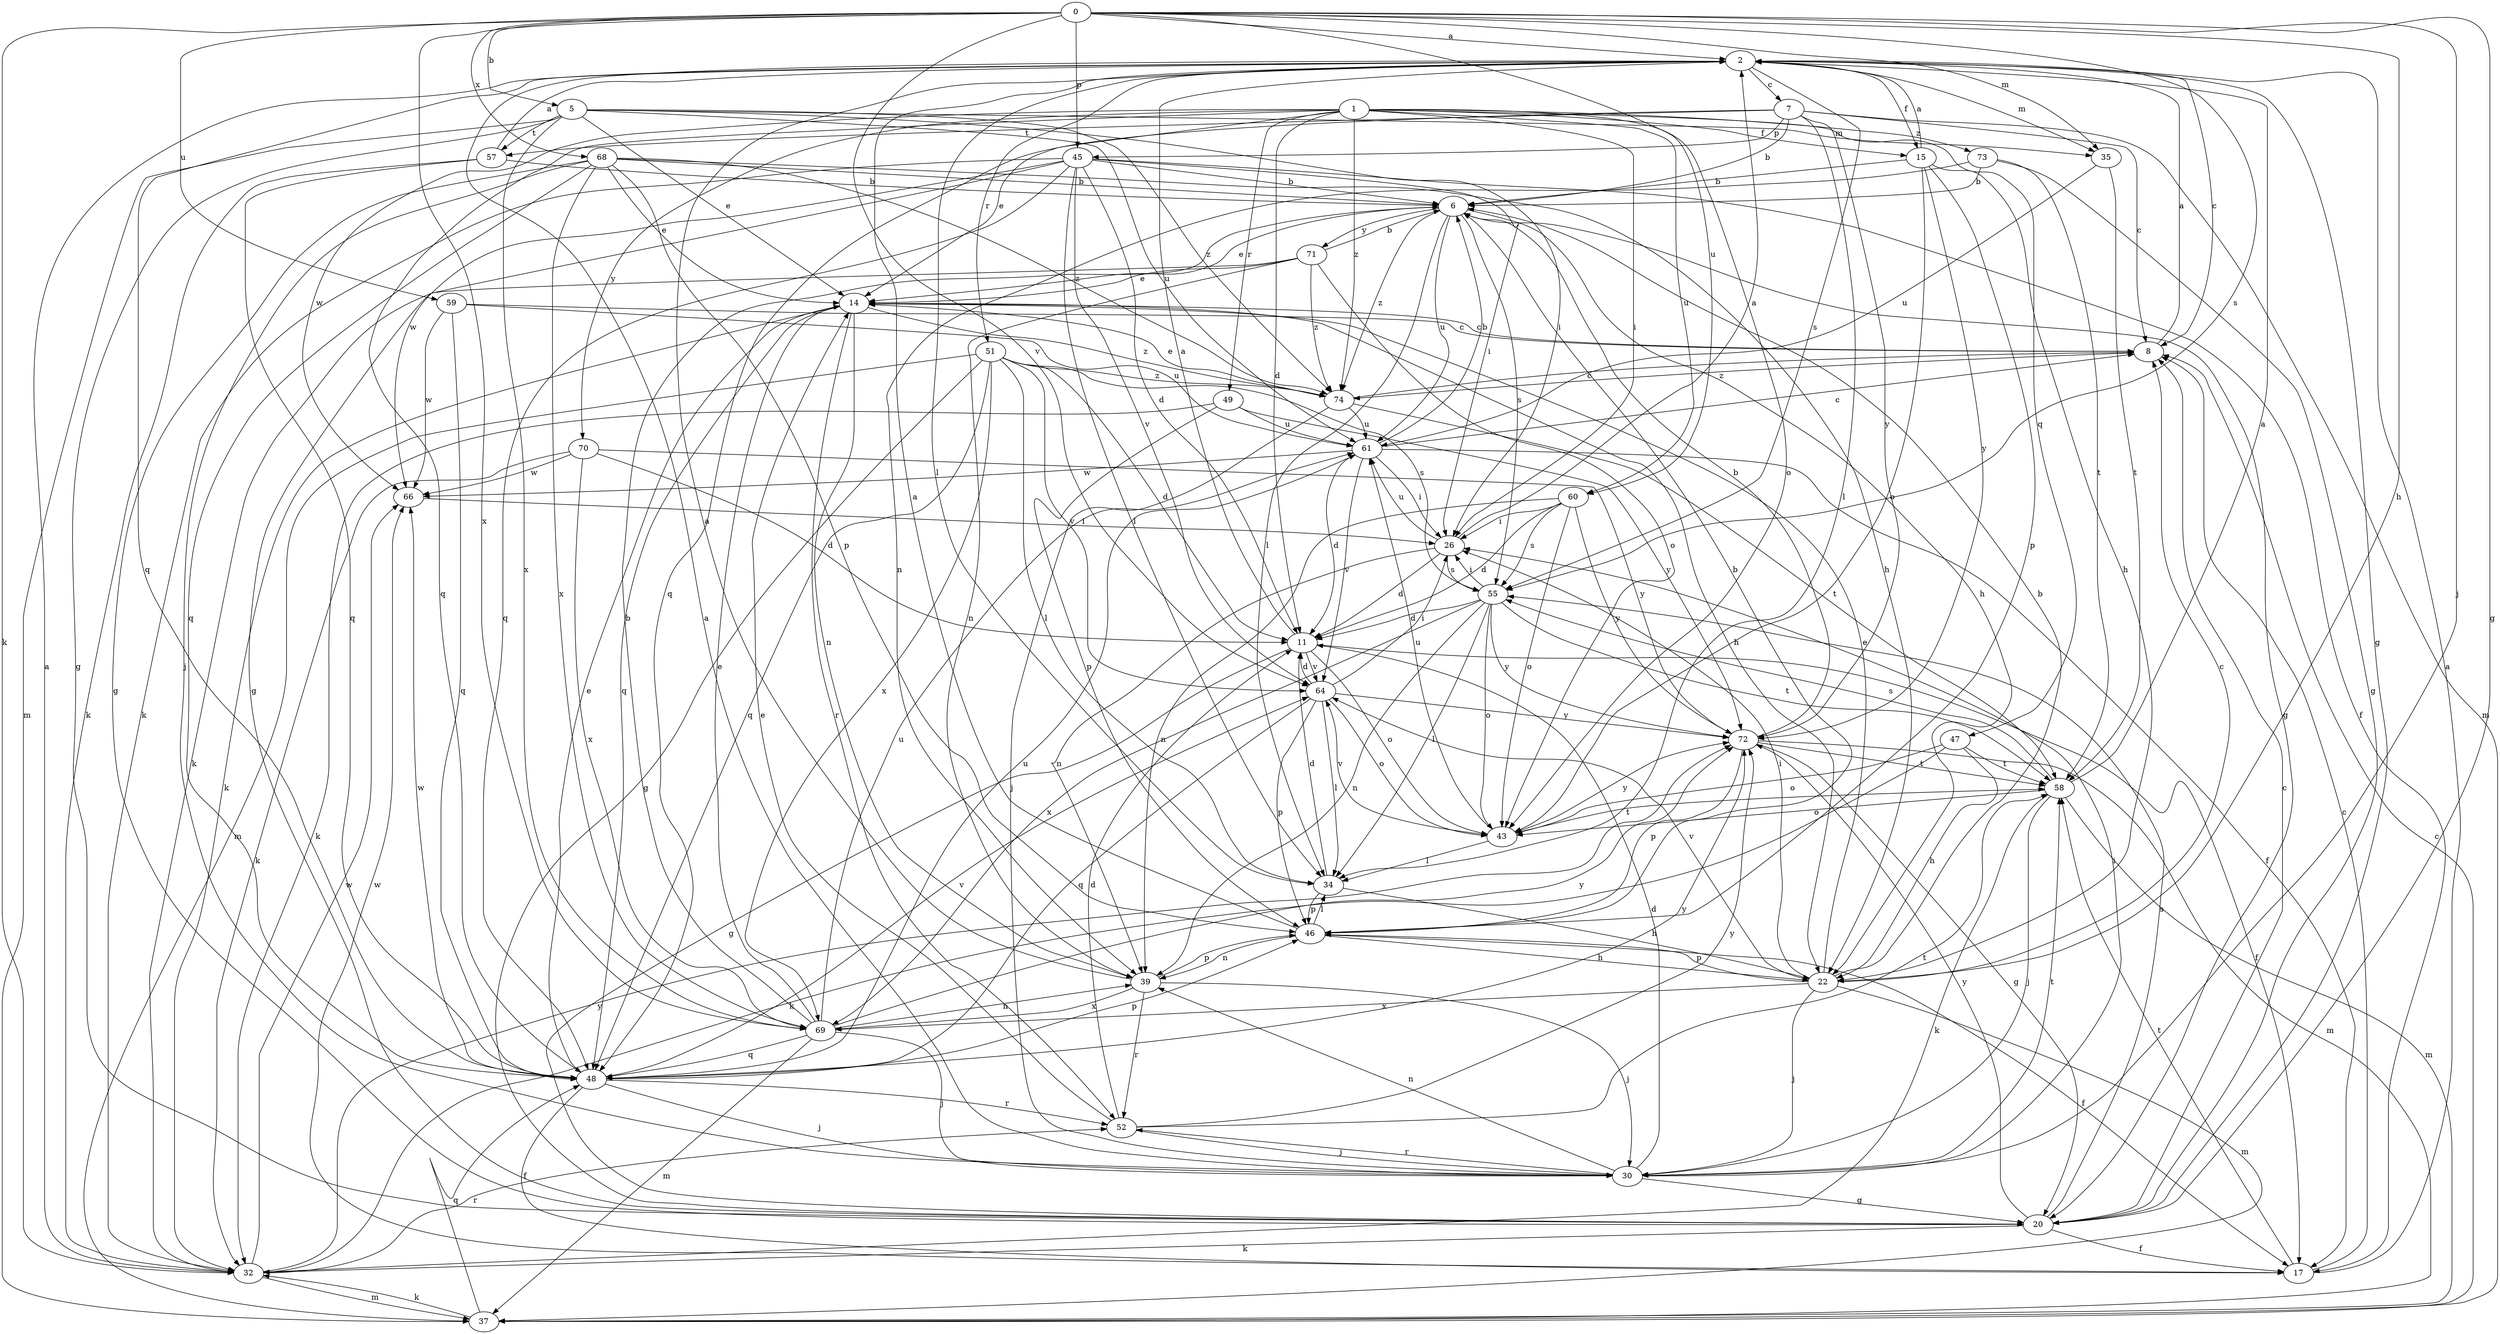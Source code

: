 strict digraph  {
0;
1;
2;
5;
6;
7;
8;
11;
14;
15;
17;
20;
22;
26;
30;
32;
34;
35;
37;
39;
43;
45;
46;
47;
48;
49;
51;
52;
55;
57;
58;
59;
60;
61;
64;
66;
68;
69;
70;
71;
72;
73;
74;
0 -> 2  [label=a];
0 -> 5  [label=b];
0 -> 20  [label=g];
0 -> 22  [label=h];
0 -> 30  [label=j];
0 -> 32  [label=k];
0 -> 35  [label=m];
0 -> 45  [label=p];
0 -> 55  [label=s];
0 -> 59  [label=u];
0 -> 60  [label=u];
0 -> 64  [label=v];
0 -> 68  [label=x];
0 -> 69  [label=x];
1 -> 11  [label=d];
1 -> 14  [label=e];
1 -> 15  [label=f];
1 -> 26  [label=i];
1 -> 43  [label=o];
1 -> 47  [label=q];
1 -> 48  [label=q];
1 -> 49  [label=r];
1 -> 60  [label=u];
1 -> 66  [label=w];
1 -> 70  [label=y];
1 -> 73  [label=z];
1 -> 74  [label=z];
2 -> 7  [label=c];
2 -> 8  [label=c];
2 -> 15  [label=f];
2 -> 20  [label=g];
2 -> 34  [label=l];
2 -> 35  [label=m];
2 -> 48  [label=q];
2 -> 51  [label=r];
2 -> 55  [label=s];
5 -> 14  [label=e];
5 -> 20  [label=g];
5 -> 26  [label=i];
5 -> 35  [label=m];
5 -> 37  [label=m];
5 -> 57  [label=t];
5 -> 61  [label=u];
5 -> 69  [label=x];
5 -> 74  [label=z];
6 -> 14  [label=e];
6 -> 20  [label=g];
6 -> 22  [label=h];
6 -> 34  [label=l];
6 -> 55  [label=s];
6 -> 61  [label=u];
6 -> 71  [label=y];
6 -> 74  [label=z];
7 -> 6  [label=b];
7 -> 8  [label=c];
7 -> 34  [label=l];
7 -> 37  [label=m];
7 -> 45  [label=p];
7 -> 48  [label=q];
7 -> 57  [label=t];
7 -> 72  [label=y];
8 -> 2  [label=a];
8 -> 74  [label=z];
11 -> 2  [label=a];
11 -> 17  [label=f];
11 -> 20  [label=g];
11 -> 43  [label=o];
11 -> 64  [label=v];
14 -> 8  [label=c];
14 -> 22  [label=h];
14 -> 32  [label=k];
14 -> 39  [label=n];
14 -> 48  [label=q];
14 -> 52  [label=r];
14 -> 74  [label=z];
15 -> 2  [label=a];
15 -> 6  [label=b];
15 -> 22  [label=h];
15 -> 43  [label=o];
15 -> 46  [label=p];
15 -> 72  [label=y];
17 -> 2  [label=a];
17 -> 8  [label=c];
17 -> 58  [label=t];
17 -> 66  [label=w];
20 -> 8  [label=c];
20 -> 17  [label=f];
20 -> 32  [label=k];
20 -> 55  [label=s];
20 -> 72  [label=y];
22 -> 6  [label=b];
22 -> 8  [label=c];
22 -> 14  [label=e];
22 -> 26  [label=i];
22 -> 30  [label=j];
22 -> 37  [label=m];
22 -> 46  [label=p];
22 -> 64  [label=v];
22 -> 69  [label=x];
26 -> 2  [label=a];
26 -> 11  [label=d];
26 -> 39  [label=n];
26 -> 55  [label=s];
26 -> 61  [label=u];
30 -> 2  [label=a];
30 -> 11  [label=d];
30 -> 20  [label=g];
30 -> 26  [label=i];
30 -> 39  [label=n];
30 -> 52  [label=r];
30 -> 58  [label=t];
32 -> 2  [label=a];
32 -> 37  [label=m];
32 -> 52  [label=r];
32 -> 66  [label=w];
32 -> 72  [label=y];
34 -> 11  [label=d];
34 -> 22  [label=h];
34 -> 46  [label=p];
35 -> 58  [label=t];
35 -> 61  [label=u];
37 -> 8  [label=c];
37 -> 32  [label=k];
37 -> 48  [label=q];
39 -> 2  [label=a];
39 -> 30  [label=j];
39 -> 46  [label=p];
39 -> 52  [label=r];
39 -> 69  [label=x];
43 -> 34  [label=l];
43 -> 58  [label=t];
43 -> 61  [label=u];
43 -> 64  [label=v];
43 -> 72  [label=y];
45 -> 6  [label=b];
45 -> 11  [label=d];
45 -> 17  [label=f];
45 -> 20  [label=g];
45 -> 26  [label=i];
45 -> 32  [label=k];
45 -> 34  [label=l];
45 -> 48  [label=q];
45 -> 64  [label=v];
45 -> 66  [label=w];
46 -> 2  [label=a];
46 -> 6  [label=b];
46 -> 17  [label=f];
46 -> 22  [label=h];
46 -> 34  [label=l];
46 -> 39  [label=n];
47 -> 22  [label=h];
47 -> 32  [label=k];
47 -> 43  [label=o];
47 -> 58  [label=t];
48 -> 14  [label=e];
48 -> 17  [label=f];
48 -> 30  [label=j];
48 -> 46  [label=p];
48 -> 52  [label=r];
48 -> 61  [label=u];
48 -> 64  [label=v];
48 -> 66  [label=w];
48 -> 72  [label=y];
49 -> 32  [label=k];
49 -> 46  [label=p];
49 -> 61  [label=u];
49 -> 72  [label=y];
51 -> 11  [label=d];
51 -> 20  [label=g];
51 -> 34  [label=l];
51 -> 37  [label=m];
51 -> 48  [label=q];
51 -> 55  [label=s];
51 -> 64  [label=v];
51 -> 69  [label=x];
51 -> 74  [label=z];
52 -> 11  [label=d];
52 -> 14  [label=e];
52 -> 30  [label=j];
52 -> 58  [label=t];
52 -> 72  [label=y];
55 -> 11  [label=d];
55 -> 26  [label=i];
55 -> 34  [label=l];
55 -> 39  [label=n];
55 -> 43  [label=o];
55 -> 58  [label=t];
55 -> 69  [label=x];
55 -> 72  [label=y];
57 -> 2  [label=a];
57 -> 6  [label=b];
57 -> 32  [label=k];
57 -> 48  [label=q];
58 -> 2  [label=a];
58 -> 30  [label=j];
58 -> 32  [label=k];
58 -> 37  [label=m];
58 -> 43  [label=o];
58 -> 55  [label=s];
59 -> 8  [label=c];
59 -> 48  [label=q];
59 -> 61  [label=u];
59 -> 66  [label=w];
60 -> 11  [label=d];
60 -> 26  [label=i];
60 -> 39  [label=n];
60 -> 43  [label=o];
60 -> 55  [label=s];
60 -> 72  [label=y];
61 -> 6  [label=b];
61 -> 8  [label=c];
61 -> 11  [label=d];
61 -> 17  [label=f];
61 -> 26  [label=i];
61 -> 64  [label=v];
61 -> 66  [label=w];
64 -> 11  [label=d];
64 -> 26  [label=i];
64 -> 34  [label=l];
64 -> 43  [label=o];
64 -> 46  [label=p];
64 -> 48  [label=q];
64 -> 72  [label=y];
66 -> 26  [label=i];
68 -> 6  [label=b];
68 -> 14  [label=e];
68 -> 20  [label=g];
68 -> 22  [label=h];
68 -> 30  [label=j];
68 -> 46  [label=p];
68 -> 48  [label=q];
68 -> 69  [label=x];
68 -> 74  [label=z];
69 -> 6  [label=b];
69 -> 14  [label=e];
69 -> 30  [label=j];
69 -> 37  [label=m];
69 -> 39  [label=n];
69 -> 48  [label=q];
69 -> 61  [label=u];
69 -> 72  [label=y];
70 -> 11  [label=d];
70 -> 32  [label=k];
70 -> 66  [label=w];
70 -> 69  [label=x];
70 -> 72  [label=y];
71 -> 6  [label=b];
71 -> 14  [label=e];
71 -> 32  [label=k];
71 -> 39  [label=n];
71 -> 43  [label=o];
71 -> 74  [label=z];
72 -> 6  [label=b];
72 -> 20  [label=g];
72 -> 37  [label=m];
72 -> 46  [label=p];
72 -> 58  [label=t];
73 -> 6  [label=b];
73 -> 20  [label=g];
73 -> 39  [label=n];
73 -> 58  [label=t];
74 -> 8  [label=c];
74 -> 14  [label=e];
74 -> 30  [label=j];
74 -> 58  [label=t];
74 -> 61  [label=u];
}
